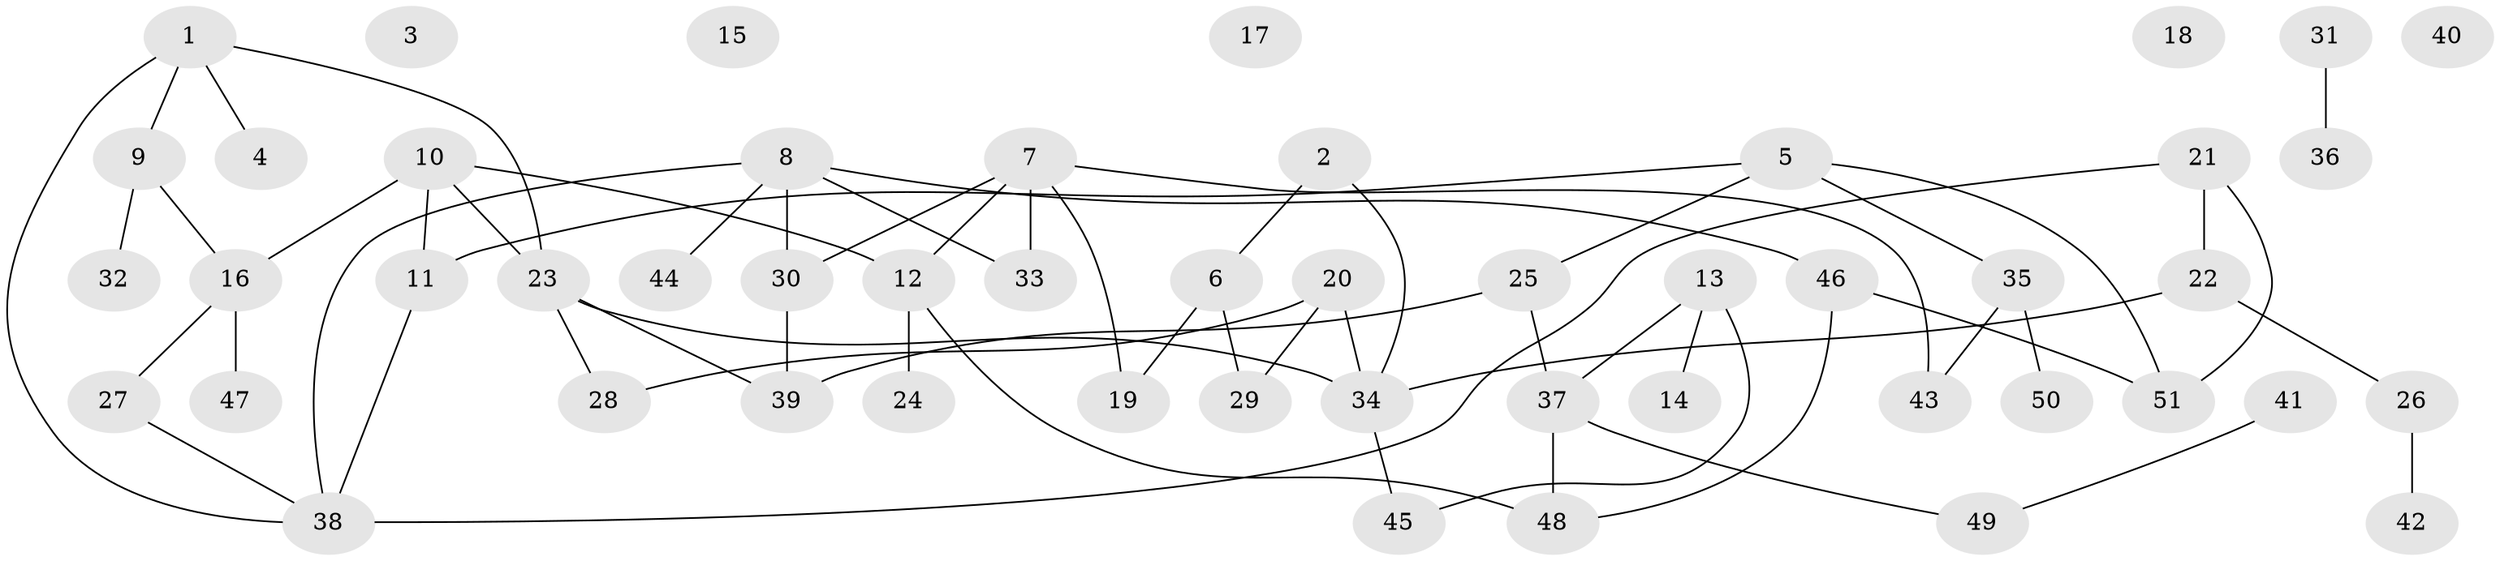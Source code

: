 // coarse degree distribution, {3: 0.13333333333333333, 2: 0.23333333333333334, 0: 0.2, 1: 0.2, 7: 0.1, 5: 0.03333333333333333, 4: 0.03333333333333333, 6: 0.06666666666666667}
// Generated by graph-tools (version 1.1) at 2025/16/03/04/25 18:16:28]
// undirected, 51 vertices, 61 edges
graph export_dot {
graph [start="1"]
  node [color=gray90,style=filled];
  1;
  2;
  3;
  4;
  5;
  6;
  7;
  8;
  9;
  10;
  11;
  12;
  13;
  14;
  15;
  16;
  17;
  18;
  19;
  20;
  21;
  22;
  23;
  24;
  25;
  26;
  27;
  28;
  29;
  30;
  31;
  32;
  33;
  34;
  35;
  36;
  37;
  38;
  39;
  40;
  41;
  42;
  43;
  44;
  45;
  46;
  47;
  48;
  49;
  50;
  51;
  1 -- 4;
  1 -- 9;
  1 -- 23;
  1 -- 38;
  2 -- 6;
  2 -- 34;
  5 -- 11;
  5 -- 25;
  5 -- 35;
  5 -- 51;
  6 -- 19;
  6 -- 29;
  7 -- 12;
  7 -- 19;
  7 -- 30;
  7 -- 33;
  7 -- 43;
  8 -- 30;
  8 -- 33;
  8 -- 38;
  8 -- 44;
  8 -- 46;
  9 -- 16;
  9 -- 32;
  10 -- 11;
  10 -- 12;
  10 -- 16;
  10 -- 23;
  11 -- 38;
  12 -- 24;
  12 -- 48;
  13 -- 14;
  13 -- 37;
  13 -- 45;
  16 -- 27;
  16 -- 47;
  20 -- 28;
  20 -- 29;
  20 -- 34;
  21 -- 22;
  21 -- 38;
  21 -- 51;
  22 -- 26;
  22 -- 34;
  23 -- 28;
  23 -- 34;
  23 -- 39;
  25 -- 37;
  25 -- 39;
  26 -- 42;
  27 -- 38;
  30 -- 39;
  31 -- 36;
  34 -- 45;
  35 -- 43;
  35 -- 50;
  37 -- 48;
  37 -- 49;
  41 -- 49;
  46 -- 48;
  46 -- 51;
}
